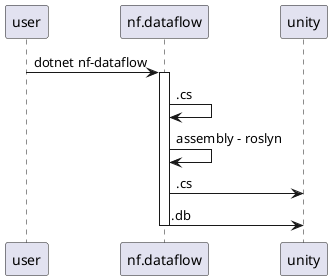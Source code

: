 @startuml flow

user -> nf.dataflow : dotnet nf-dataflow

activate nf.dataflow
nf.dataflow -> nf.dataflow : .cs
nf.dataflow -> nf.dataflow : assembly - roslyn
nf.dataflow -> unity : .cs
nf.dataflow -> unity : .db
deactivate

@enduml